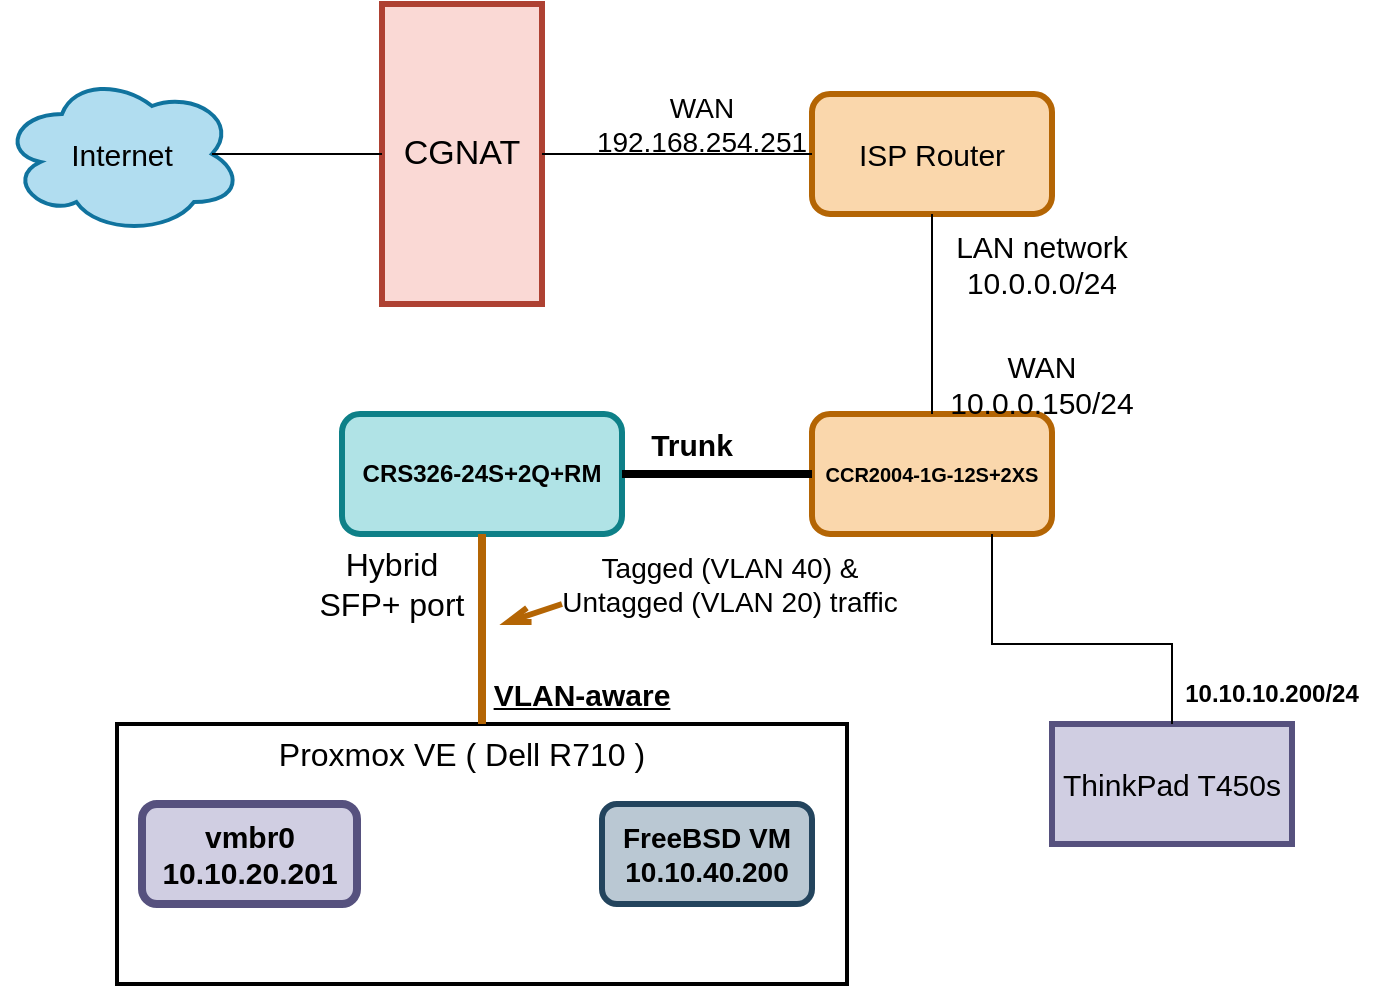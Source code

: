 <mxfile version="28.0.6">
  <diagram name="Page-1" id="laLs3gU-Ayf5YXLH03XQ">
    <mxGraphModel dx="1358" dy="918" grid="1" gridSize="10" guides="1" tooltips="1" connect="1" arrows="1" fold="1" page="1" pageScale="1" pageWidth="850" pageHeight="1100" math="0" shadow="0">
      <root>
        <mxCell id="0" />
        <mxCell id="1" parent="0" />
        <mxCell id="IhPgvPAoFy7whNJmyE0F-2" value="&lt;font style=&quot;font-size: 15px;&quot;&gt;Internet&lt;/font&gt;" style="ellipse;shape=cloud;whiteSpace=wrap;html=1;fillColor=#b1ddf0;strokeColor=#10739e;strokeWidth=2;" vertex="1" parent="1">
          <mxGeometry x="40" y="75" width="120" height="80" as="geometry" />
        </mxCell>
        <mxCell id="IhPgvPAoFy7whNJmyE0F-3" value="&lt;font style=&quot;font-size: 15px;&quot;&gt;ISP Router&lt;/font&gt;" style="rounded=1;whiteSpace=wrap;html=1;fillColor=#fad7ac;strokeColor=#b46504;strokeWidth=3;" vertex="1" parent="1">
          <mxGeometry x="445" y="85" width="120" height="60" as="geometry" />
        </mxCell>
        <mxCell id="IhPgvPAoFy7whNJmyE0F-4" value="&lt;font style=&quot;font-size: 17px;&quot;&gt;CGNAT&lt;/font&gt;" style="rounded=0;whiteSpace=wrap;html=1;fillColor=#fad9d5;strokeColor=#ae4132;strokeWidth=3;" vertex="1" parent="1">
          <mxGeometry x="230" y="40" width="80" height="150" as="geometry" />
        </mxCell>
        <mxCell id="IhPgvPAoFy7whNJmyE0F-5" value="" style="endArrow=none;html=1;rounded=0;entryX=0;entryY=0.5;entryDx=0;entryDy=0;exitX=1;exitY=0.5;exitDx=0;exitDy=0;" edge="1" parent="1" source="IhPgvPAoFy7whNJmyE0F-4" target="IhPgvPAoFy7whNJmyE0F-3">
          <mxGeometry width="50" height="50" relative="1" as="geometry">
            <mxPoint x="340" y="425" as="sourcePoint" />
            <mxPoint x="390" y="375" as="targetPoint" />
          </mxGeometry>
        </mxCell>
        <mxCell id="IhPgvPAoFy7whNJmyE0F-6" value="" style="endArrow=none;html=1;rounded=0;entryX=0;entryY=0.5;entryDx=0;entryDy=0;exitX=0.875;exitY=0.5;exitDx=0;exitDy=0;exitPerimeter=0;" edge="1" parent="1" source="IhPgvPAoFy7whNJmyE0F-2" target="IhPgvPAoFy7whNJmyE0F-4">
          <mxGeometry width="50" height="50" relative="1" as="geometry">
            <mxPoint x="430" y="425" as="sourcePoint" />
            <mxPoint x="480" y="375" as="targetPoint" />
          </mxGeometry>
        </mxCell>
        <mxCell id="IhPgvPAoFy7whNJmyE0F-7" value="&lt;div&gt;&lt;font style=&quot;font-size: 14px;&quot;&gt;WAN&lt;/font&gt;&lt;/div&gt;&lt;div&gt;&lt;font style=&quot;font-size: 14px;&quot;&gt;192.168.254.251&lt;/font&gt;&lt;/div&gt;" style="text;html=1;align=center;verticalAlign=middle;whiteSpace=wrap;rounded=0;" vertex="1" parent="1">
          <mxGeometry x="335" y="85" width="110" height="30" as="geometry" />
        </mxCell>
        <mxCell id="IhPgvPAoFy7whNJmyE0F-8" value="&lt;div&gt;&lt;font style=&quot;font-size: 15px;&quot;&gt;LAN network&lt;/font&gt;&lt;/div&gt;&lt;div&gt;&lt;font style=&quot;font-size: 15px;&quot;&gt;10.0.0.0/24&lt;/font&gt;&lt;/div&gt;" style="text;html=1;align=center;verticalAlign=middle;whiteSpace=wrap;rounded=0;" vertex="1" parent="1">
          <mxGeometry x="515" y="155" width="90" height="30" as="geometry" />
        </mxCell>
        <mxCell id="IhPgvPAoFy7whNJmyE0F-9" value="&lt;font size=&quot;1&quot;&gt;&lt;b&gt;CCR2004-1G-12S+2XS&lt;/b&gt;&lt;/font&gt;" style="rounded=1;whiteSpace=wrap;html=1;fillColor=#fad7ac;strokeColor=#b46504;strokeWidth=3;" vertex="1" parent="1">
          <mxGeometry x="445" y="245" width="120" height="60" as="geometry" />
        </mxCell>
        <mxCell id="IhPgvPAoFy7whNJmyE0F-10" value="" style="endArrow=none;html=1;rounded=0;entryX=0.5;entryY=1;entryDx=0;entryDy=0;exitX=0.5;exitY=0;exitDx=0;exitDy=0;" edge="1" parent="1" source="IhPgvPAoFy7whNJmyE0F-9" target="IhPgvPAoFy7whNJmyE0F-3">
          <mxGeometry width="50" height="50" relative="1" as="geometry">
            <mxPoint x="275" y="425" as="sourcePoint" />
            <mxPoint x="325" y="375" as="targetPoint" />
          </mxGeometry>
        </mxCell>
        <mxCell id="IhPgvPAoFy7whNJmyE0F-11" value="&lt;div&gt;&lt;font style=&quot;font-size: 15px;&quot;&gt;WAN&lt;/font&gt;&lt;/div&gt;&lt;div&gt;&lt;font style=&quot;font-size: 15px;&quot;&gt;10.0.0.150/24&lt;/font&gt;&lt;/div&gt;" style="text;html=1;align=center;verticalAlign=middle;whiteSpace=wrap;rounded=0;" vertex="1" parent="1">
          <mxGeometry x="505" y="215" width="110" height="30" as="geometry" />
        </mxCell>
        <mxCell id="IhPgvPAoFy7whNJmyE0F-12" value="&lt;b&gt;CRS326-24S+2Q+RM&lt;/b&gt;" style="rounded=1;whiteSpace=wrap;html=1;fillColor=#b0e3e6;strokeColor=#0e8088;strokeWidth=3;" vertex="1" parent="1">
          <mxGeometry x="210" y="245" width="140" height="60" as="geometry" />
        </mxCell>
        <mxCell id="IhPgvPAoFy7whNJmyE0F-13" value="" style="endArrow=none;html=1;rounded=0;strokeWidth=4;strokeColor=light-dark(#000000,#F5C211);entryX=0;entryY=0.5;entryDx=0;entryDy=0;exitX=1;exitY=0.5;exitDx=0;exitDy=0;" edge="1" parent="1" source="IhPgvPAoFy7whNJmyE0F-12" target="IhPgvPAoFy7whNJmyE0F-9">
          <mxGeometry width="50" height="50" relative="1" as="geometry">
            <mxPoint x="340" y="425" as="sourcePoint" />
            <mxPoint x="390" y="375" as="targetPoint" />
          </mxGeometry>
        </mxCell>
        <mxCell id="IhPgvPAoFy7whNJmyE0F-14" value="&lt;b&gt;&lt;font style=&quot;font-size: 15px;&quot;&gt;Trunk&lt;/font&gt;&lt;/b&gt;" style="text;html=1;align=center;verticalAlign=middle;whiteSpace=wrap;rounded=0;" vertex="1" parent="1">
          <mxGeometry x="340" y="245" width="90" height="30" as="geometry" />
        </mxCell>
        <mxCell id="IhPgvPAoFy7whNJmyE0F-15" value="&lt;font style=&quot;font-size: 15px;&quot;&gt;ThinkPad T450s&lt;/font&gt;" style="rounded=0;whiteSpace=wrap;html=1;fillColor=#d0cee2;strokeColor=#56517e;strokeWidth=3;" vertex="1" parent="1">
          <mxGeometry x="565" y="400" width="120" height="60" as="geometry" />
        </mxCell>
        <mxCell id="IhPgvPAoFy7whNJmyE0F-16" value="" style="endArrow=none;html=1;rounded=0;entryX=0.75;entryY=1;entryDx=0;entryDy=0;exitX=0.5;exitY=0;exitDx=0;exitDy=0;" edge="1" parent="1" source="IhPgvPAoFy7whNJmyE0F-15" target="IhPgvPAoFy7whNJmyE0F-9">
          <mxGeometry width="50" height="50" relative="1" as="geometry">
            <mxPoint x="275" y="425" as="sourcePoint" />
            <mxPoint x="325" y="375" as="targetPoint" />
            <Array as="points">
              <mxPoint x="625" y="360" />
              <mxPoint x="535" y="360" />
            </Array>
          </mxGeometry>
        </mxCell>
        <mxCell id="IhPgvPAoFy7whNJmyE0F-17" value="&lt;b&gt;10.10.10.200/24&lt;/b&gt;" style="text;html=1;align=center;verticalAlign=middle;whiteSpace=wrap;rounded=0;" vertex="1" parent="1">
          <mxGeometry x="625" y="360" width="100" height="50" as="geometry" />
        </mxCell>
        <mxCell id="IhPgvPAoFy7whNJmyE0F-18" value="" style="rounded=0;whiteSpace=wrap;html=1;strokeWidth=2;" vertex="1" parent="1">
          <mxGeometry x="97.5" y="400" width="365" height="130" as="geometry" />
        </mxCell>
        <mxCell id="IhPgvPAoFy7whNJmyE0F-19" value="&lt;font style=&quot;font-size: 16px;&quot;&gt;Proxmox VE ( Dell R710 )&lt;/font&gt;" style="text;html=1;align=center;verticalAlign=middle;whiteSpace=wrap;rounded=0;" vertex="1" parent="1">
          <mxGeometry x="170" y="410" width="200" height="10" as="geometry" />
        </mxCell>
        <mxCell id="IhPgvPAoFy7whNJmyE0F-20" value="" style="endArrow=none;html=1;rounded=0;fontSize=12;startSize=8;endSize=8;curved=1;entryX=0.5;entryY=1;entryDx=0;entryDy=0;exitX=0.5;exitY=0;exitDx=0;exitDy=0;fillColor=#fad7ac;strokeColor=#b46504;strokeWidth=4;" edge="1" parent="1" source="IhPgvPAoFy7whNJmyE0F-18" target="IhPgvPAoFy7whNJmyE0F-12">
          <mxGeometry width="50" height="50" relative="1" as="geometry">
            <mxPoint x="350" y="380" as="sourcePoint" />
            <mxPoint x="400" y="330" as="targetPoint" />
          </mxGeometry>
        </mxCell>
        <mxCell id="IhPgvPAoFy7whNJmyE0F-22" value="&lt;font style=&quot;font-size: 16px;&quot;&gt;Hybrid SFP+ port&lt;/font&gt;" style="text;html=1;align=center;verticalAlign=middle;whiteSpace=wrap;rounded=0;" vertex="1" parent="1">
          <mxGeometry x="190" y="310" width="90" height="40" as="geometry" />
        </mxCell>
        <mxCell id="IhPgvPAoFy7whNJmyE0F-24" value="&lt;div&gt;&lt;font style=&quot;font-size: 15px;&quot;&gt;&lt;b&gt;vmbr0&lt;/b&gt;&lt;/font&gt;&lt;/div&gt;&lt;div&gt;&lt;font style=&quot;font-size: 15px;&quot;&gt;&lt;b&gt;10.10.20.201&lt;/b&gt;&lt;/font&gt;&lt;/div&gt;" style="rounded=1;whiteSpace=wrap;html=1;fillColor=#d0cee2;strokeColor=#56517e;strokeWidth=4;" vertex="1" parent="1">
          <mxGeometry x="110" y="440" width="107.5" height="50" as="geometry" />
        </mxCell>
        <mxCell id="IhPgvPAoFy7whNJmyE0F-25" value="&lt;font style=&quot;font-size: 15px;&quot;&gt;&lt;b&gt;&lt;u&gt;VLAN-aware&lt;/u&gt;&lt;/b&gt;&lt;/font&gt;" style="text;html=1;align=center;verticalAlign=middle;whiteSpace=wrap;rounded=0;" vertex="1" parent="1">
          <mxGeometry x="270" y="360" width="120" height="50" as="geometry" />
        </mxCell>
        <mxCell id="IhPgvPAoFy7whNJmyE0F-26" value="&lt;div&gt;&lt;font style=&quot;font-size: 14px;&quot;&gt;&lt;b&gt;FreeBSD VM&lt;/b&gt;&lt;/font&gt;&lt;/div&gt;&lt;div&gt;&lt;font style=&quot;font-size: 14px;&quot;&gt;&lt;b&gt;10.10.40.200&lt;/b&gt;&lt;/font&gt;&lt;/div&gt;" style="rounded=1;whiteSpace=wrap;html=1;fillColor=#bac8d3;strokeColor=#23445d;strokeWidth=3;" vertex="1" parent="1">
          <mxGeometry x="340" y="440" width="105" height="50" as="geometry" />
        </mxCell>
        <mxCell id="IhPgvPAoFy7whNJmyE0F-27" value="" style="endArrow=openThin;html=1;rounded=0;fontSize=12;startSize=8;endSize=8;curved=1;strokeWidth=3;fillColor=#fad7ac;strokeColor=#b46504;endFill=0;" edge="1" parent="1">
          <mxGeometry width="50" height="50" relative="1" as="geometry">
            <mxPoint x="320" y="340" as="sourcePoint" />
            <mxPoint x="290" y="350" as="targetPoint" />
          </mxGeometry>
        </mxCell>
        <mxCell id="IhPgvPAoFy7whNJmyE0F-28" value="&lt;font style=&quot;font-size: 14px;&quot;&gt;Tagged (VLAN 40) &amp;amp; Untagged (VLAN 20) traffic&lt;/font&gt;" style="text;html=1;align=center;verticalAlign=middle;whiteSpace=wrap;rounded=0;" vertex="1" parent="1">
          <mxGeometry x="310" y="305" width="187.5" height="50" as="geometry" />
        </mxCell>
        <mxCell id="IhPgvPAoFy7whNJmyE0F-29" style="edgeStyle=none;curved=1;rounded=0;orthogonalLoop=1;jettySize=auto;html=1;exitX=0.5;exitY=1;exitDx=0;exitDy=0;fontSize=12;startSize=8;endSize=8;" edge="1" parent="1" source="IhPgvPAoFy7whNJmyE0F-18" target="IhPgvPAoFy7whNJmyE0F-18">
          <mxGeometry relative="1" as="geometry" />
        </mxCell>
        <mxCell id="IhPgvPAoFy7whNJmyE0F-30" style="edgeStyle=none;curved=1;rounded=0;orthogonalLoop=1;jettySize=auto;html=1;exitX=0.5;exitY=1;exitDx=0;exitDy=0;fontSize=12;startSize=8;endSize=8;" edge="1" parent="1" source="IhPgvPAoFy7whNJmyE0F-18" target="IhPgvPAoFy7whNJmyE0F-18">
          <mxGeometry relative="1" as="geometry" />
        </mxCell>
      </root>
    </mxGraphModel>
  </diagram>
</mxfile>
